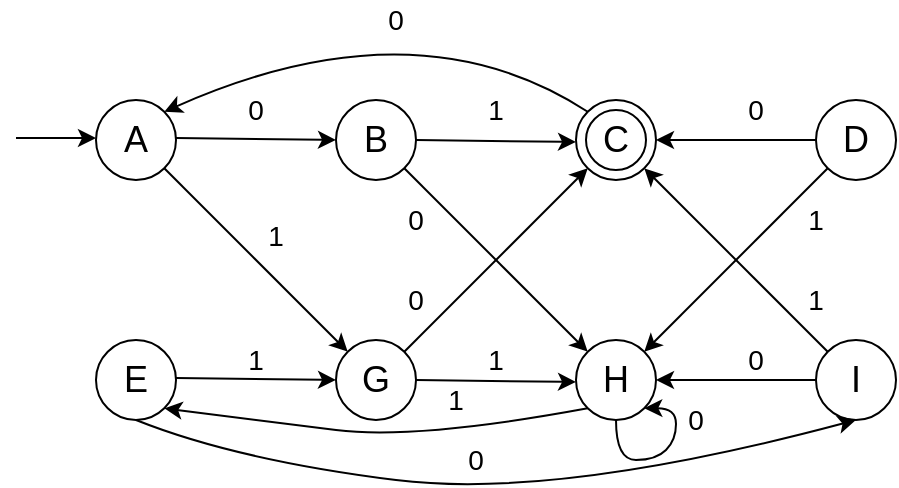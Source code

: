 <mxfile pages="1" version="11.2.8" type="device"><diagram id="3ADuCxcDd1baTfr4Ex-g" name="Page-1"><mxGraphModel dx="1422" dy="742" grid="1" gridSize="10" guides="1" tooltips="1" connect="1" arrows="1" fold="1" page="1" pageScale="1" pageWidth="850" pageHeight="1100" math="0" shadow="0"><root><mxCell id="0"/><mxCell id="1" parent="0"/><mxCell id="xXbyJWlT8nglOe4wNRdg-1" value="A" style="ellipse;whiteSpace=wrap;html=1;fontSize=18;" parent="1" vertex="1"><mxGeometry x="160" y="200" width="40" height="40" as="geometry"/></mxCell><mxCell id="xXbyJWlT8nglOe4wNRdg-9" value="E" style="ellipse;whiteSpace=wrap;html=1;fontSize=18;" parent="1" vertex="1"><mxGeometry x="160" y="320" width="40" height="40" as="geometry"/></mxCell><mxCell id="xXbyJWlT8nglOe4wNRdg-10" value="B" style="ellipse;whiteSpace=wrap;html=1;fontSize=18;" parent="1" vertex="1"><mxGeometry x="280" y="200" width="40" height="40" as="geometry"/></mxCell><mxCell id="xXbyJWlT8nglOe4wNRdg-11" value="" style="ellipse;whiteSpace=wrap;html=1;fontSize=18;" parent="1" vertex="1"><mxGeometry x="400" y="200" width="40" height="40" as="geometry"/></mxCell><mxCell id="xXbyJWlT8nglOe4wNRdg-12" value="D" style="ellipse;whiteSpace=wrap;html=1;fontSize=18;" parent="1" vertex="1"><mxGeometry x="520" y="200" width="40" height="40" as="geometry"/></mxCell><mxCell id="xXbyJWlT8nglOe4wNRdg-13" value="G" style="ellipse;whiteSpace=wrap;html=1;fontSize=18;" parent="1" vertex="1"><mxGeometry x="280" y="320" width="40" height="40" as="geometry"/></mxCell><mxCell id="xXbyJWlT8nglOe4wNRdg-14" value="H" style="ellipse;whiteSpace=wrap;html=1;fontSize=18;" parent="1" vertex="1"><mxGeometry x="400" y="320" width="40" height="40" as="geometry"/></mxCell><mxCell id="xXbyJWlT8nglOe4wNRdg-15" value="I" style="ellipse;whiteSpace=wrap;html=1;fontSize=18;" parent="1" vertex="1"><mxGeometry x="520" y="320" width="40" height="40" as="geometry"/></mxCell><mxCell id="xXbyJWlT8nglOe4wNRdg-16" value="" style="endArrow=classic;html=1;fontSize=18;" parent="1" edge="1"><mxGeometry width="50" height="50" relative="1" as="geometry"><mxPoint x="120" y="219" as="sourcePoint"/><mxPoint x="160" y="219" as="targetPoint"/></mxGeometry></mxCell><mxCell id="xXbyJWlT8nglOe4wNRdg-18" value="" style="endArrow=classic;html=1;entryX=0;entryY=0.5;entryDx=0;entryDy=0;fontSize=18;" parent="1" target="xXbyJWlT8nglOe4wNRdg-10" edge="1"><mxGeometry width="50" height="50" relative="1" as="geometry"><mxPoint x="200" y="219" as="sourcePoint"/><mxPoint x="240" y="219" as="targetPoint"/></mxGeometry></mxCell><mxCell id="xXbyJWlT8nglOe4wNRdg-19" value="" style="endArrow=classic;html=1;entryX=0;entryY=0.5;entryDx=0;entryDy=0;fontSize=18;" parent="1" edge="1"><mxGeometry width="50" height="50" relative="1" as="geometry"><mxPoint x="320" y="220" as="sourcePoint"/><mxPoint x="400" y="221" as="targetPoint"/></mxGeometry></mxCell><mxCell id="xXbyJWlT8nglOe4wNRdg-20" value="" style="endArrow=classic;html=1;entryX=0;entryY=0.5;entryDx=0;entryDy=0;fontSize=18;" parent="1" edge="1"><mxGeometry width="50" height="50" relative="1" as="geometry"><mxPoint x="200" y="339" as="sourcePoint"/><mxPoint x="280" y="340" as="targetPoint"/></mxGeometry></mxCell><mxCell id="xXbyJWlT8nglOe4wNRdg-21" value="" style="endArrow=classic;html=1;entryX=0;entryY=0.5;entryDx=0;entryDy=0;fontSize=18;" parent="1" edge="1"><mxGeometry width="50" height="50" relative="1" as="geometry"><mxPoint x="320" y="340" as="sourcePoint"/><mxPoint x="400" y="341" as="targetPoint"/></mxGeometry></mxCell><mxCell id="xXbyJWlT8nglOe4wNRdg-22" value="" style="endArrow=classic;html=1;exitX=0;exitY=0.5;exitDx=0;exitDy=0;entryX=1;entryY=0.5;entryDx=0;entryDy=0;fontSize=18;" parent="1" source="xXbyJWlT8nglOe4wNRdg-12" target="xXbyJWlT8nglOe4wNRdg-11" edge="1"><mxGeometry width="50" height="50" relative="1" as="geometry"><mxPoint x="470" y="220" as="sourcePoint"/><mxPoint x="520" y="170" as="targetPoint"/></mxGeometry></mxCell><mxCell id="xXbyJWlT8nglOe4wNRdg-23" value="" style="endArrow=classic;html=1;exitX=0;exitY=0.5;exitDx=0;exitDy=0;entryX=1;entryY=0.5;entryDx=0;entryDy=0;fontSize=18;" parent="1" edge="1"><mxGeometry width="50" height="50" relative="1" as="geometry"><mxPoint x="520" y="340" as="sourcePoint"/><mxPoint x="440" y="340" as="targetPoint"/></mxGeometry></mxCell><mxCell id="xXbyJWlT8nglOe4wNRdg-24" value="" style="endArrow=classic;html=1;exitX=1;exitY=1;exitDx=0;exitDy=0;entryX=0;entryY=0;entryDx=0;entryDy=0;fontSize=18;" parent="1" source="xXbyJWlT8nglOe4wNRdg-1" target="xXbyJWlT8nglOe4wNRdg-13" edge="1"><mxGeometry width="50" height="50" relative="1" as="geometry"><mxPoint x="230" y="300" as="sourcePoint"/><mxPoint x="280" y="250" as="targetPoint"/><Array as="points"/></mxGeometry></mxCell><mxCell id="xXbyJWlT8nglOe4wNRdg-25" value="" style="endArrow=classic;html=1;exitX=1;exitY=1;exitDx=0;exitDy=0;entryX=0;entryY=0;entryDx=0;entryDy=0;fontSize=18;" parent="1" source="xXbyJWlT8nglOe4wNRdg-10" target="xXbyJWlT8nglOe4wNRdg-14" edge="1"><mxGeometry width="50" height="50" relative="1" as="geometry"><mxPoint x="314.142" y="228.142" as="sourcePoint"/><mxPoint x="405.858" y="319.858" as="targetPoint"/><Array as="points"/></mxGeometry></mxCell><mxCell id="xXbyJWlT8nglOe4wNRdg-26" value="" style="endArrow=classic;html=1;exitX=0;exitY=0;exitDx=0;exitDy=0;entryX=1;entryY=1;entryDx=0;entryDy=0;fontSize=18;" parent="1" source="xXbyJWlT8nglOe4wNRdg-15" target="xXbyJWlT8nglOe4wNRdg-11" edge="1"><mxGeometry width="50" height="50" relative="1" as="geometry"><mxPoint x="110" y="430" as="sourcePoint"/><mxPoint x="160" y="380" as="targetPoint"/></mxGeometry></mxCell><mxCell id="xXbyJWlT8nglOe4wNRdg-27" value="" style="endArrow=classic;html=1;exitX=1;exitY=0;exitDx=0;exitDy=0;entryX=0;entryY=1;entryDx=0;entryDy=0;fontSize=18;" parent="1" source="xXbyJWlT8nglOe4wNRdg-13" target="xXbyJWlT8nglOe4wNRdg-11" edge="1"><mxGeometry width="50" height="50" relative="1" as="geometry"><mxPoint x="350" y="490" as="sourcePoint"/><mxPoint x="400" y="440" as="targetPoint"/></mxGeometry></mxCell><mxCell id="xXbyJWlT8nglOe4wNRdg-28" value="" style="endArrow=classic;html=1;exitX=0;exitY=1;exitDx=0;exitDy=0;entryX=1;entryY=0;entryDx=0;entryDy=0;fontSize=18;" parent="1" source="xXbyJWlT8nglOe4wNRdg-12" target="xXbyJWlT8nglOe4wNRdg-14" edge="1"><mxGeometry width="50" height="50" relative="1" as="geometry"><mxPoint x="110" y="430" as="sourcePoint"/><mxPoint x="160" y="380" as="targetPoint"/></mxGeometry></mxCell><mxCell id="xXbyJWlT8nglOe4wNRdg-29" value="C" style="ellipse;whiteSpace=wrap;html=1;aspect=fixed;fontSize=18;" parent="1" vertex="1"><mxGeometry x="405" y="205" width="30" height="30" as="geometry"/></mxCell><mxCell id="xXbyJWlT8nglOe4wNRdg-31" value="" style="curved=1;endArrow=classic;html=1;entryX=0.5;entryY=1;entryDx=0;entryDy=0;exitX=0.5;exitY=1;exitDx=0;exitDy=0;fontSize=18;" parent="1" source="xXbyJWlT8nglOe4wNRdg-9" target="xXbyJWlT8nglOe4wNRdg-15" edge="1"><mxGeometry width="50" height="50" relative="1" as="geometry"><mxPoint x="110" y="430" as="sourcePoint"/><mxPoint x="160" y="380" as="targetPoint"/><Array as="points"><mxPoint x="230" y="380"/><mxPoint x="390" y="400"/></Array></mxGeometry></mxCell><mxCell id="xXbyJWlT8nglOe4wNRdg-32" value="" style="curved=1;endArrow=classic;html=1;entryX=1;entryY=1;entryDx=0;entryDy=0;exitX=0;exitY=1;exitDx=0;exitDy=0;fontSize=18;" parent="1" source="xXbyJWlT8nglOe4wNRdg-14" target="xXbyJWlT8nglOe4wNRdg-9" edge="1"><mxGeometry width="50" height="50" relative="1" as="geometry"><mxPoint x="410" y="354" as="sourcePoint"/><mxPoint x="160" y="410" as="targetPoint"/><Array as="points"><mxPoint x="320" y="370"/><mxPoint x="240" y="360"/></Array></mxGeometry></mxCell><mxCell id="xXbyJWlT8nglOe4wNRdg-34" value="" style="curved=1;endArrow=classic;html=1;exitX=0.5;exitY=1;exitDx=0;exitDy=0;entryX=1;entryY=1;entryDx=0;entryDy=0;fontSize=18;" parent="1" source="xXbyJWlT8nglOe4wNRdg-14" target="xXbyJWlT8nglOe4wNRdg-14" edge="1"><mxGeometry width="50" height="50" relative="1" as="geometry"><mxPoint x="110" y="460" as="sourcePoint"/><mxPoint x="160" y="410" as="targetPoint"/><Array as="points"><mxPoint x="420" y="380"/><mxPoint x="440" y="380"/><mxPoint x="450" y="370"/><mxPoint x="450" y="354"/></Array></mxGeometry></mxCell><mxCell id="xXbyJWlT8nglOe4wNRdg-37" value="" style="curved=1;endArrow=classic;html=1;exitX=0;exitY=0;exitDx=0;exitDy=0;entryX=1;entryY=0;entryDx=0;entryDy=0;fontSize=18;" parent="1" source="xXbyJWlT8nglOe4wNRdg-11" target="xXbyJWlT8nglOe4wNRdg-1" edge="1"><mxGeometry width="50" height="50" relative="1" as="geometry"><mxPoint x="110" y="460" as="sourcePoint"/><mxPoint x="160" y="410" as="targetPoint"/><Array as="points"><mxPoint x="320" y="150"/></Array></mxGeometry></mxCell><mxCell id="xXbyJWlT8nglOe4wNRdg-38" value="0" style="text;html=1;strokeColor=none;fillColor=none;align=center;verticalAlign=middle;whiteSpace=wrap;rounded=0;fontSize=14;" parent="1" vertex="1"><mxGeometry x="340" y="370" width="20" height="20" as="geometry"/></mxCell><mxCell id="xXbyJWlT8nglOe4wNRdg-42" value="0" style="text;html=1;strokeColor=none;fillColor=none;align=center;verticalAlign=middle;whiteSpace=wrap;rounded=0;fontSize=14;" parent="1" vertex="1"><mxGeometry x="300" y="150" width="20" height="20" as="geometry"/></mxCell><mxCell id="xXbyJWlT8nglOe4wNRdg-43" value="0" style="text;html=1;strokeColor=none;fillColor=none;align=center;verticalAlign=middle;whiteSpace=wrap;rounded=0;fontSize=14;" parent="1" vertex="1"><mxGeometry x="230" y="195" width="20" height="20" as="geometry"/></mxCell><mxCell id="xXbyJWlT8nglOe4wNRdg-44" value="1" style="text;html=1;strokeColor=none;fillColor=none;align=center;verticalAlign=middle;whiteSpace=wrap;rounded=0;fontSize=14;" parent="1" vertex="1"><mxGeometry x="350" y="195" width="20" height="20" as="geometry"/></mxCell><mxCell id="xXbyJWlT8nglOe4wNRdg-45" value="0" style="text;html=1;strokeColor=none;fillColor=none;align=center;verticalAlign=middle;whiteSpace=wrap;rounded=0;fontSize=14;" parent="1" vertex="1"><mxGeometry x="480" y="195" width="20" height="20" as="geometry"/></mxCell><mxCell id="xXbyJWlT8nglOe4wNRdg-46" value="1" style="text;html=1;strokeColor=none;fillColor=none;align=center;verticalAlign=middle;whiteSpace=wrap;rounded=0;fontSize=14;" parent="1" vertex="1"><mxGeometry x="510" y="250" width="20" height="20" as="geometry"/></mxCell><mxCell id="xXbyJWlT8nglOe4wNRdg-47" value="1" style="text;html=1;strokeColor=none;fillColor=none;align=center;verticalAlign=middle;whiteSpace=wrap;rounded=0;fontSize=14;" parent="1" vertex="1"><mxGeometry x="510" y="290" width="20" height="20" as="geometry"/></mxCell><mxCell id="xXbyJWlT8nglOe4wNRdg-48" value="0" style="text;html=1;strokeColor=none;fillColor=none;align=center;verticalAlign=middle;whiteSpace=wrap;rounded=0;fontSize=14;" parent="1" vertex="1"><mxGeometry x="480" y="320" width="20" height="20" as="geometry"/></mxCell><mxCell id="xXbyJWlT8nglOe4wNRdg-49" value="0" style="text;html=1;strokeColor=none;fillColor=none;align=center;verticalAlign=middle;whiteSpace=wrap;rounded=0;fontSize=14;" parent="1" vertex="1"><mxGeometry x="450" y="350" width="20" height="20" as="geometry"/></mxCell><mxCell id="xXbyJWlT8nglOe4wNRdg-50" value="1" style="text;html=1;strokeColor=none;fillColor=none;align=center;verticalAlign=middle;whiteSpace=wrap;rounded=0;fontSize=14;" parent="1" vertex="1"><mxGeometry x="230" y="320" width="20" height="20" as="geometry"/></mxCell><mxCell id="xXbyJWlT8nglOe4wNRdg-51" value="1" style="text;html=1;strokeColor=none;fillColor=none;align=center;verticalAlign=middle;whiteSpace=wrap;rounded=0;fontSize=14;" parent="1" vertex="1"><mxGeometry x="330" y="340" width="20" height="20" as="geometry"/></mxCell><mxCell id="xXbyJWlT8nglOe4wNRdg-52" value="1" style="text;html=1;strokeColor=none;fillColor=none;align=center;verticalAlign=middle;whiteSpace=wrap;rounded=0;fontSize=14;" parent="1" vertex="1"><mxGeometry x="240" y="257.5" width="20" height="20" as="geometry"/></mxCell><mxCell id="xXbyJWlT8nglOe4wNRdg-54" value="1" style="text;html=1;strokeColor=none;fillColor=none;align=center;verticalAlign=middle;whiteSpace=wrap;rounded=0;fontSize=14;" parent="1" vertex="1"><mxGeometry x="350" y="320" width="20" height="20" as="geometry"/></mxCell><mxCell id="xXbyJWlT8nglOe4wNRdg-55" value="0" style="text;html=1;strokeColor=none;fillColor=none;align=center;verticalAlign=middle;whiteSpace=wrap;rounded=0;fontSize=14;" parent="1" vertex="1"><mxGeometry x="310" y="250" width="20" height="20" as="geometry"/></mxCell><mxCell id="xXbyJWlT8nglOe4wNRdg-57" value="0" style="text;html=1;strokeColor=none;fillColor=none;align=center;verticalAlign=middle;whiteSpace=wrap;rounded=0;fontSize=14;" parent="1" vertex="1"><mxGeometry x="310" y="290" width="20" height="20" as="geometry"/></mxCell></root></mxGraphModel></diagram></mxfile>